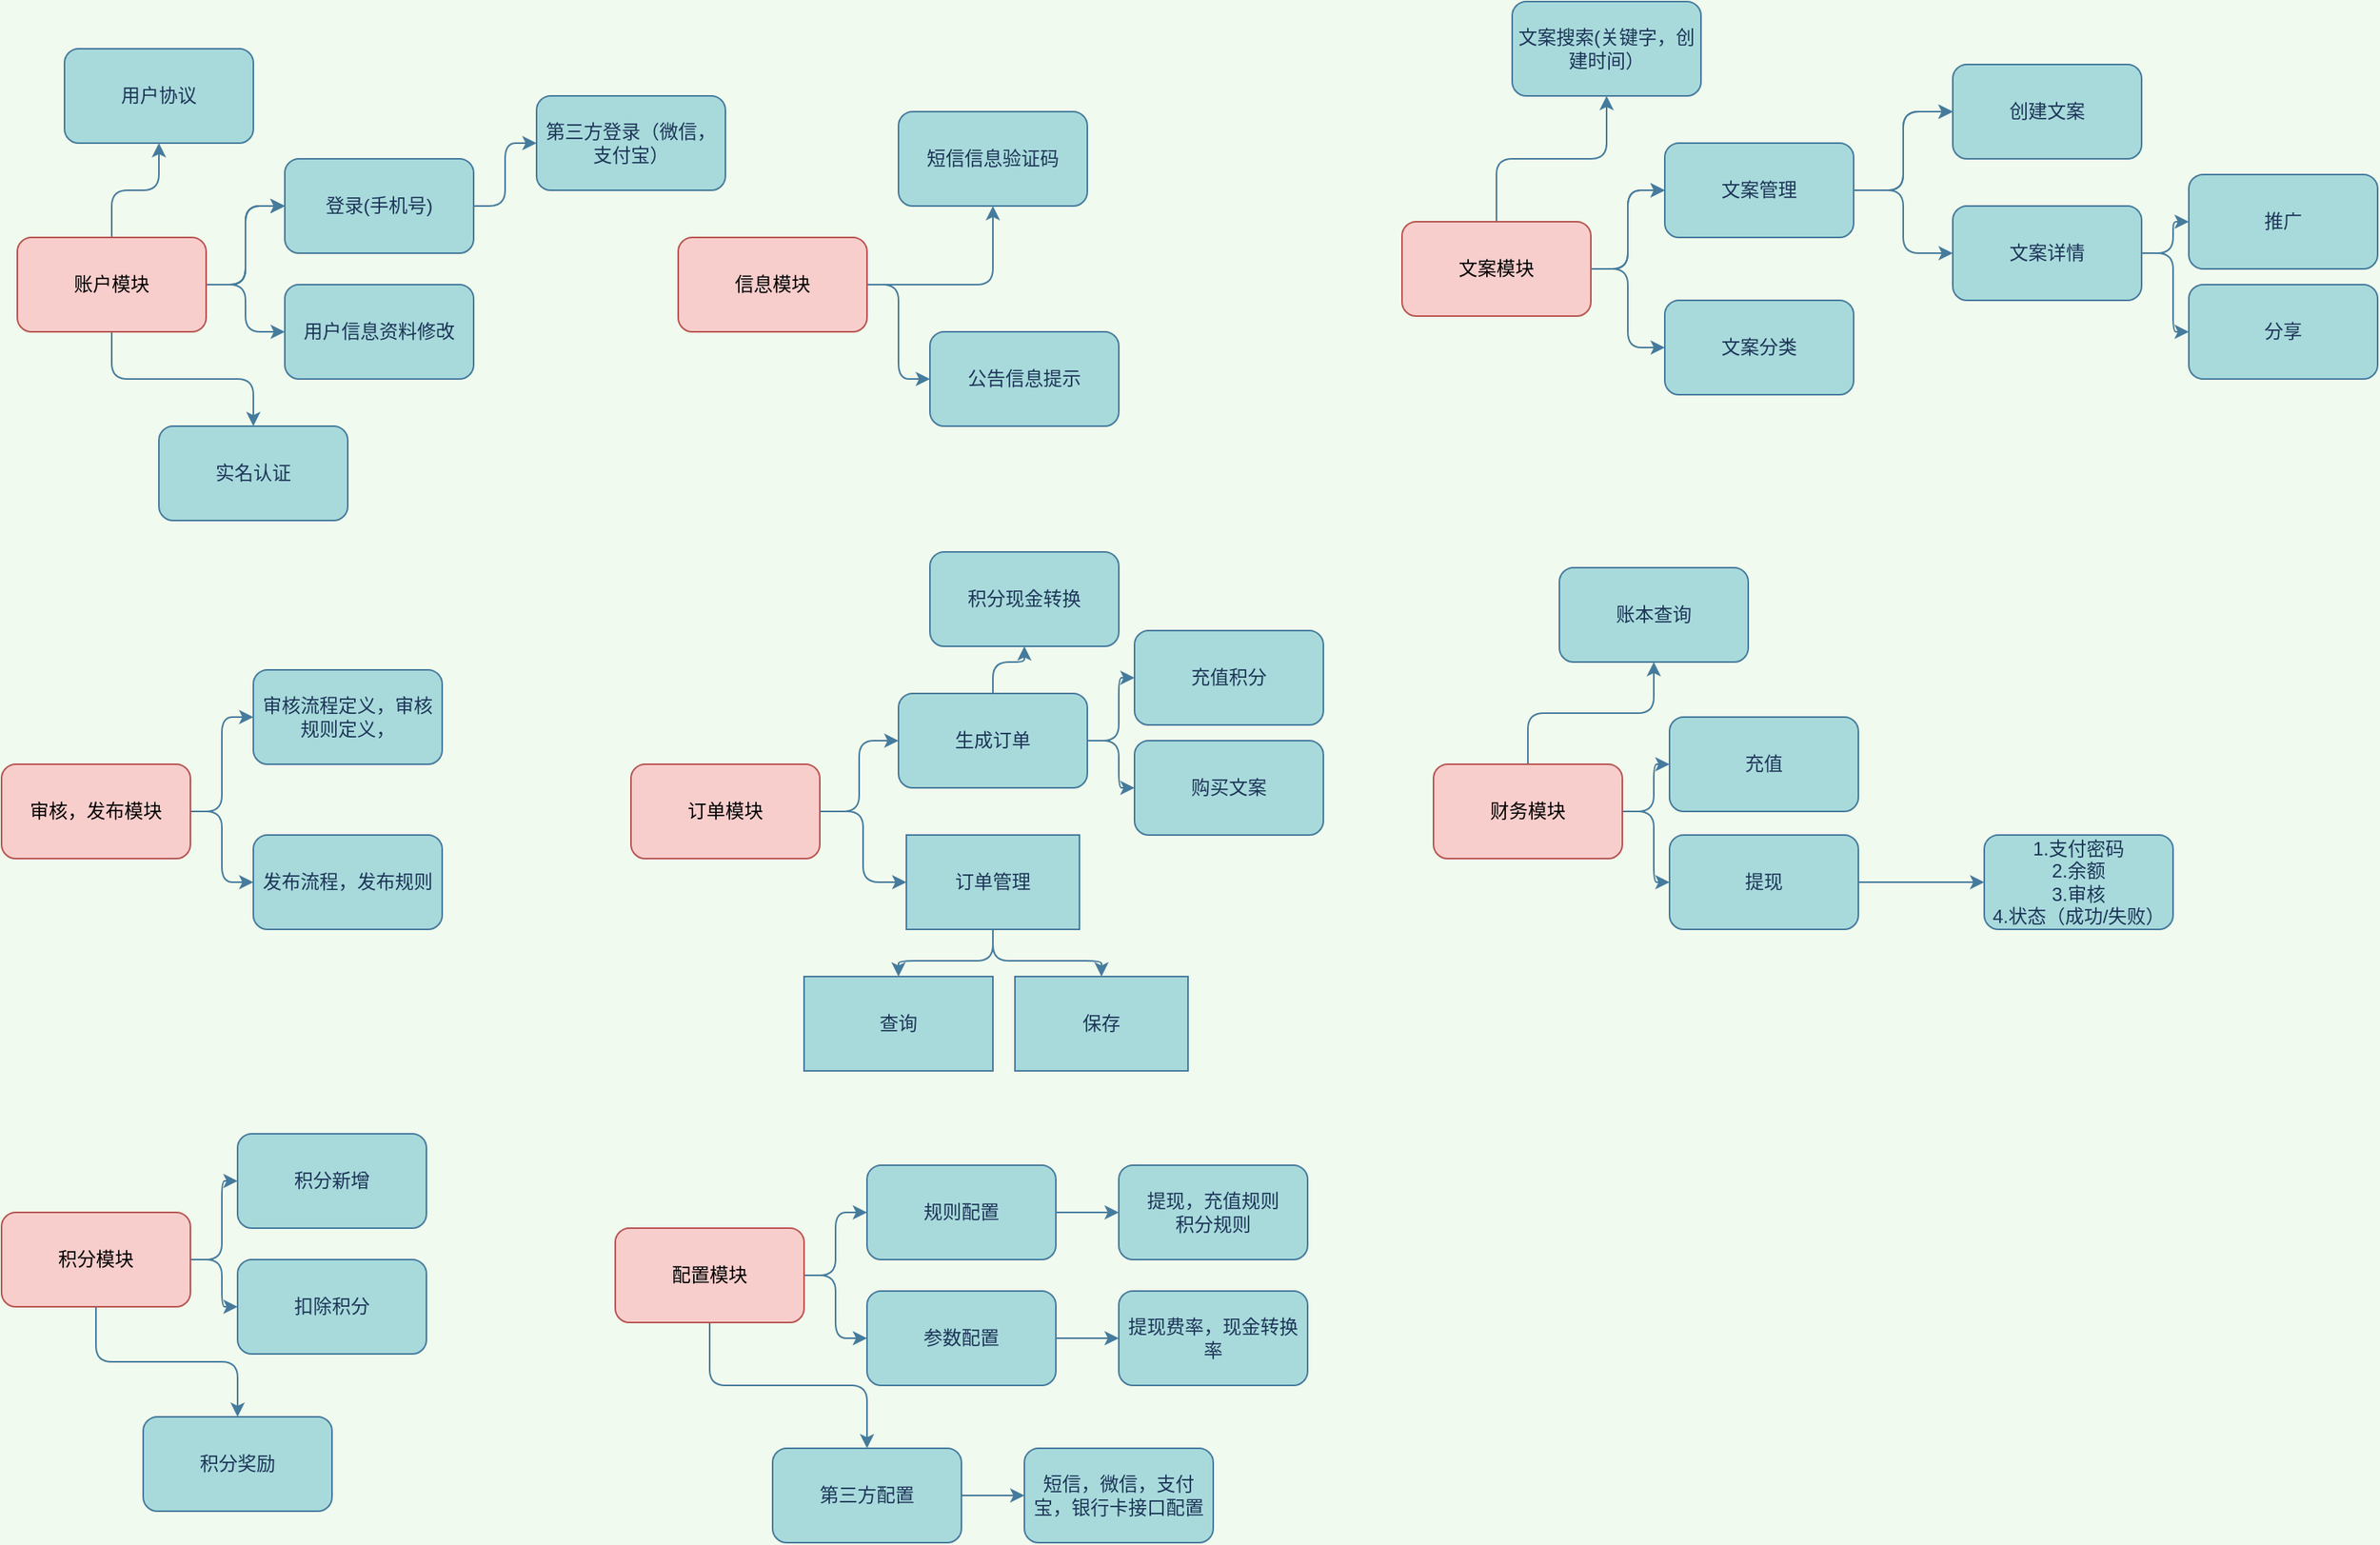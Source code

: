 <mxfile version="14.5.0" type="github">
  <diagram id="FW4lII9sdUF_YkFN8aO7" name="Page-1">
    <mxGraphModel dx="2249" dy="762" grid="1" gridSize="10" guides="1" tooltips="1" connect="1" arrows="1" fold="1" page="1" pageScale="1" pageWidth="827" pageHeight="1169" background="#F1FAEE" math="0" shadow="0">
      <root>
        <mxCell id="0" />
        <mxCell id="1" parent="0" />
        <mxCell id="DHZrgceb-NQtT_5Yl5VS-36" value="" style="edgeStyle=orthogonalEdgeStyle;curved=0;rounded=1;sketch=0;orthogonalLoop=1;jettySize=auto;html=1;strokeColor=#457B9D;fillColor=#A8DADC;fontColor=#1D3557;" edge="1" parent="1" source="DHZrgceb-NQtT_5Yl5VS-2" target="DHZrgceb-NQtT_5Yl5VS-35">
          <mxGeometry relative="1" as="geometry" />
        </mxCell>
        <mxCell id="DHZrgceb-NQtT_5Yl5VS-37" value="" style="edgeStyle=orthogonalEdgeStyle;curved=0;rounded=1;sketch=0;orthogonalLoop=1;jettySize=auto;html=1;strokeColor=#457B9D;fillColor=#A8DADC;fontColor=#1D3557;" edge="1" parent="1" source="DHZrgceb-NQtT_5Yl5VS-2" target="DHZrgceb-NQtT_5Yl5VS-35">
          <mxGeometry relative="1" as="geometry" />
        </mxCell>
        <mxCell id="DHZrgceb-NQtT_5Yl5VS-38" value="" style="edgeStyle=orthogonalEdgeStyle;curved=0;rounded=1;sketch=0;orthogonalLoop=1;jettySize=auto;html=1;strokeColor=#457B9D;fillColor=#A8DADC;fontColor=#1D3557;" edge="1" parent="1" source="DHZrgceb-NQtT_5Yl5VS-2" target="DHZrgceb-NQtT_5Yl5VS-35">
          <mxGeometry relative="1" as="geometry" />
        </mxCell>
        <mxCell id="DHZrgceb-NQtT_5Yl5VS-40" value="" style="edgeStyle=orthogonalEdgeStyle;curved=0;rounded=1;sketch=0;orthogonalLoop=1;jettySize=auto;html=1;strokeColor=#457B9D;fillColor=#A8DADC;fontColor=#1D3557;" edge="1" parent="1" source="DHZrgceb-NQtT_5Yl5VS-2" target="DHZrgceb-NQtT_5Yl5VS-39">
          <mxGeometry relative="1" as="geometry" />
        </mxCell>
        <mxCell id="DHZrgceb-NQtT_5Yl5VS-42" value="" style="edgeStyle=orthogonalEdgeStyle;curved=0;rounded=1;sketch=0;orthogonalLoop=1;jettySize=auto;html=1;strokeColor=#457B9D;fillColor=#A8DADC;fontColor=#1D3557;" edge="1" parent="1" source="DHZrgceb-NQtT_5Yl5VS-2" target="DHZrgceb-NQtT_5Yl5VS-41">
          <mxGeometry relative="1" as="geometry" />
        </mxCell>
        <mxCell id="DHZrgceb-NQtT_5Yl5VS-46" value="" style="edgeStyle=orthogonalEdgeStyle;curved=0;rounded=1;sketch=0;orthogonalLoop=1;jettySize=auto;html=1;strokeColor=#457B9D;fillColor=#A8DADC;fontColor=#1D3557;" edge="1" parent="1" source="DHZrgceb-NQtT_5Yl5VS-2" target="DHZrgceb-NQtT_5Yl5VS-45">
          <mxGeometry relative="1" as="geometry" />
        </mxCell>
        <mxCell id="DHZrgceb-NQtT_5Yl5VS-2" value="账户模块" style="rounded=1;whiteSpace=wrap;html=1;sketch=0;strokeColor=#b85450;fillColor=#f8cecc;" vertex="1" parent="1">
          <mxGeometry x="-220" y="250" width="120" height="60" as="geometry" />
        </mxCell>
        <mxCell id="DHZrgceb-NQtT_5Yl5VS-50" value="" style="edgeStyle=orthogonalEdgeStyle;curved=0;rounded=1;sketch=0;orthogonalLoop=1;jettySize=auto;html=1;strokeColor=#457B9D;fillColor=#A8DADC;fontColor=#1D3557;" edge="1" parent="1" source="DHZrgceb-NQtT_5Yl5VS-3" target="DHZrgceb-NQtT_5Yl5VS-49">
          <mxGeometry relative="1" as="geometry" />
        </mxCell>
        <mxCell id="DHZrgceb-NQtT_5Yl5VS-52" value="" style="edgeStyle=orthogonalEdgeStyle;curved=0;rounded=1;sketch=0;orthogonalLoop=1;jettySize=auto;html=1;strokeColor=#457B9D;fillColor=#A8DADC;fontColor=#1D3557;" edge="1" parent="1" source="DHZrgceb-NQtT_5Yl5VS-3" target="DHZrgceb-NQtT_5Yl5VS-51">
          <mxGeometry relative="1" as="geometry" />
        </mxCell>
        <mxCell id="DHZrgceb-NQtT_5Yl5VS-3" value="信息模块" style="whiteSpace=wrap;html=1;rounded=1;strokeColor=#b85450;fillColor=#f8cecc;sketch=0;" vertex="1" parent="1">
          <mxGeometry x="200" y="250" width="120" height="60" as="geometry" />
        </mxCell>
        <mxCell id="DHZrgceb-NQtT_5Yl5VS-32" value="" style="edgeStyle=orthogonalEdgeStyle;curved=0;rounded=1;sketch=0;orthogonalLoop=1;jettySize=auto;html=1;strokeColor=#457B9D;fillColor=#A8DADC;fontColor=#1D3557;" edge="1" parent="1" source="DHZrgceb-NQtT_5Yl5VS-5" target="DHZrgceb-NQtT_5Yl5VS-31">
          <mxGeometry relative="1" as="geometry" />
        </mxCell>
        <mxCell id="DHZrgceb-NQtT_5Yl5VS-34" value="" style="edgeStyle=orthogonalEdgeStyle;curved=0;rounded=1;sketch=0;orthogonalLoop=1;jettySize=auto;html=1;strokeColor=#457B9D;fillColor=#A8DADC;fontColor=#1D3557;" edge="1" parent="1" source="DHZrgceb-NQtT_5Yl5VS-5" target="DHZrgceb-NQtT_5Yl5VS-33">
          <mxGeometry relative="1" as="geometry" />
        </mxCell>
        <mxCell id="DHZrgceb-NQtT_5Yl5VS-5" value="审核，发布模块" style="whiteSpace=wrap;html=1;rounded=1;strokeColor=#b85450;fillColor=#f8cecc;sketch=0;" vertex="1" parent="1">
          <mxGeometry x="-230" y="585" width="120" height="60" as="geometry" />
        </mxCell>
        <mxCell id="DHZrgceb-NQtT_5Yl5VS-82" value="" style="edgeStyle=orthogonalEdgeStyle;curved=0;rounded=1;sketch=0;orthogonalLoop=1;jettySize=auto;html=1;strokeColor=#457B9D;fillColor=#A8DADC;fontColor=#1D3557;" edge="1" parent="1" source="DHZrgceb-NQtT_5Yl5VS-7" target="DHZrgceb-NQtT_5Yl5VS-81">
          <mxGeometry relative="1" as="geometry" />
        </mxCell>
        <mxCell id="DHZrgceb-NQtT_5Yl5VS-84" value="" style="edgeStyle=orthogonalEdgeStyle;curved=0;rounded=1;sketch=0;orthogonalLoop=1;jettySize=auto;html=1;strokeColor=#457B9D;fillColor=#A8DADC;fontColor=#1D3557;" edge="1" parent="1" source="DHZrgceb-NQtT_5Yl5VS-7" target="DHZrgceb-NQtT_5Yl5VS-83">
          <mxGeometry relative="1" as="geometry" />
        </mxCell>
        <mxCell id="DHZrgceb-NQtT_5Yl5VS-86" value="" style="edgeStyle=orthogonalEdgeStyle;curved=0;rounded=1;sketch=0;orthogonalLoop=1;jettySize=auto;html=1;strokeColor=#457B9D;fillColor=#A8DADC;fontColor=#1D3557;" edge="1" parent="1" source="DHZrgceb-NQtT_5Yl5VS-7" target="DHZrgceb-NQtT_5Yl5VS-85">
          <mxGeometry relative="1" as="geometry" />
        </mxCell>
        <mxCell id="DHZrgceb-NQtT_5Yl5VS-7" value="财务模块" style="whiteSpace=wrap;html=1;rounded=1;strokeColor=#b85450;fillColor=#f8cecc;sketch=0;" vertex="1" parent="1">
          <mxGeometry x="680" y="585" width="120" height="60" as="geometry" />
        </mxCell>
        <mxCell id="DHZrgceb-NQtT_5Yl5VS-54" value="" style="edgeStyle=orthogonalEdgeStyle;curved=0;rounded=1;sketch=0;orthogonalLoop=1;jettySize=auto;html=1;strokeColor=#457B9D;fillColor=#A8DADC;fontColor=#1D3557;" edge="1" parent="1" source="DHZrgceb-NQtT_5Yl5VS-9" target="DHZrgceb-NQtT_5Yl5VS-53">
          <mxGeometry relative="1" as="geometry" />
        </mxCell>
        <mxCell id="DHZrgceb-NQtT_5Yl5VS-74" value="" style="edgeStyle=orthogonalEdgeStyle;curved=0;rounded=1;sketch=0;orthogonalLoop=1;jettySize=auto;html=1;strokeColor=#457B9D;fillColor=#A8DADC;fontColor=#1D3557;entryX=0;entryY=0.5;entryDx=0;entryDy=0;" edge="1" parent="1" source="DHZrgceb-NQtT_5Yl5VS-9" target="DHZrgceb-NQtT_5Yl5VS-75">
          <mxGeometry relative="1" as="geometry">
            <mxPoint x="340" y="675" as="targetPoint" />
          </mxGeometry>
        </mxCell>
        <mxCell id="DHZrgceb-NQtT_5Yl5VS-9" value="订单模块" style="whiteSpace=wrap;html=1;rounded=1;strokeColor=#b85450;fillColor=#f8cecc;sketch=0;" vertex="1" parent="1">
          <mxGeometry x="170" y="585" width="120" height="60" as="geometry" />
        </mxCell>
        <mxCell id="DHZrgceb-NQtT_5Yl5VS-56" value="" style="edgeStyle=orthogonalEdgeStyle;curved=0;rounded=1;sketch=0;orthogonalLoop=1;jettySize=auto;html=1;strokeColor=#457B9D;fillColor=#A8DADC;fontColor=#1D3557;" edge="1" parent="1" source="DHZrgceb-NQtT_5Yl5VS-11" target="DHZrgceb-NQtT_5Yl5VS-55">
          <mxGeometry relative="1" as="geometry" />
        </mxCell>
        <mxCell id="DHZrgceb-NQtT_5Yl5VS-57" value="" style="edgeStyle=orthogonalEdgeStyle;curved=0;rounded=1;sketch=0;orthogonalLoop=1;jettySize=auto;html=1;strokeColor=#457B9D;fillColor=#A8DADC;fontColor=#1D3557;" edge="1" parent="1" source="DHZrgceb-NQtT_5Yl5VS-11" target="DHZrgceb-NQtT_5Yl5VS-55">
          <mxGeometry relative="1" as="geometry" />
        </mxCell>
        <mxCell id="DHZrgceb-NQtT_5Yl5VS-59" value="" style="edgeStyle=orthogonalEdgeStyle;curved=0;rounded=1;sketch=0;orthogonalLoop=1;jettySize=auto;html=1;strokeColor=#457B9D;fillColor=#A8DADC;fontColor=#1D3557;" edge="1" parent="1" source="DHZrgceb-NQtT_5Yl5VS-11" target="DHZrgceb-NQtT_5Yl5VS-58">
          <mxGeometry relative="1" as="geometry" />
        </mxCell>
        <mxCell id="DHZrgceb-NQtT_5Yl5VS-61" value="" style="edgeStyle=orthogonalEdgeStyle;curved=0;rounded=1;sketch=0;orthogonalLoop=1;jettySize=auto;html=1;strokeColor=#457B9D;fillColor=#A8DADC;fontColor=#1D3557;" edge="1" parent="1" source="DHZrgceb-NQtT_5Yl5VS-11" target="DHZrgceb-NQtT_5Yl5VS-60">
          <mxGeometry relative="1" as="geometry" />
        </mxCell>
        <mxCell id="DHZrgceb-NQtT_5Yl5VS-11" value="文案模块" style="whiteSpace=wrap;html=1;rounded=1;strokeColor=#b85450;fillColor=#f8cecc;sketch=0;" vertex="1" parent="1">
          <mxGeometry x="660" y="240" width="120" height="60" as="geometry" />
        </mxCell>
        <mxCell id="DHZrgceb-NQtT_5Yl5VS-90" value="" style="edgeStyle=orthogonalEdgeStyle;curved=0;rounded=1;sketch=0;orthogonalLoop=1;jettySize=auto;html=1;strokeColor=#457B9D;fillColor=#A8DADC;fontColor=#1D3557;" edge="1" parent="1" source="DHZrgceb-NQtT_5Yl5VS-13" target="DHZrgceb-NQtT_5Yl5VS-89">
          <mxGeometry relative="1" as="geometry" />
        </mxCell>
        <mxCell id="DHZrgceb-NQtT_5Yl5VS-92" value="" style="edgeStyle=orthogonalEdgeStyle;curved=0;rounded=1;sketch=0;orthogonalLoop=1;jettySize=auto;html=1;strokeColor=#457B9D;fillColor=#A8DADC;fontColor=#1D3557;" edge="1" parent="1" source="DHZrgceb-NQtT_5Yl5VS-13" target="DHZrgceb-NQtT_5Yl5VS-91">
          <mxGeometry relative="1" as="geometry" />
        </mxCell>
        <mxCell id="DHZrgceb-NQtT_5Yl5VS-94" value="" style="edgeStyle=orthogonalEdgeStyle;curved=0;rounded=1;sketch=0;orthogonalLoop=1;jettySize=auto;html=1;strokeColor=#457B9D;fillColor=#A8DADC;fontColor=#1D3557;" edge="1" parent="1" source="DHZrgceb-NQtT_5Yl5VS-13" target="DHZrgceb-NQtT_5Yl5VS-93">
          <mxGeometry relative="1" as="geometry" />
        </mxCell>
        <mxCell id="DHZrgceb-NQtT_5Yl5VS-13" value="积分模块" style="whiteSpace=wrap;html=1;rounded=1;strokeColor=#b85450;fillColor=#f8cecc;sketch=0;" vertex="1" parent="1">
          <mxGeometry x="-230" y="870" width="120" height="60" as="geometry" />
        </mxCell>
        <mxCell id="DHZrgceb-NQtT_5Yl5VS-31" value="审核流程定义，审核规则定义，" style="whiteSpace=wrap;html=1;rounded=1;fontColor=#1D3557;strokeColor=#457B9D;fillColor=#A8DADC;sketch=0;" vertex="1" parent="1">
          <mxGeometry x="-70" y="525" width="120" height="60" as="geometry" />
        </mxCell>
        <mxCell id="DHZrgceb-NQtT_5Yl5VS-33" value="发布流程，发布规则" style="whiteSpace=wrap;html=1;rounded=1;fontColor=#1D3557;strokeColor=#457B9D;fillColor=#A8DADC;sketch=0;" vertex="1" parent="1">
          <mxGeometry x="-70" y="630" width="120" height="60" as="geometry" />
        </mxCell>
        <mxCell id="DHZrgceb-NQtT_5Yl5VS-44" value="" style="edgeStyle=orthogonalEdgeStyle;curved=0;rounded=1;sketch=0;orthogonalLoop=1;jettySize=auto;html=1;strokeColor=#457B9D;fillColor=#A8DADC;fontColor=#1D3557;" edge="1" parent="1" source="DHZrgceb-NQtT_5Yl5VS-35" target="DHZrgceb-NQtT_5Yl5VS-43">
          <mxGeometry relative="1" as="geometry" />
        </mxCell>
        <mxCell id="DHZrgceb-NQtT_5Yl5VS-35" value="登录(手机号)" style="whiteSpace=wrap;html=1;rounded=1;fontColor=#1D3557;strokeColor=#457B9D;fillColor=#A8DADC;sketch=0;" vertex="1" parent="1">
          <mxGeometry x="-50" y="200" width="120" height="60" as="geometry" />
        </mxCell>
        <mxCell id="DHZrgceb-NQtT_5Yl5VS-39" value="用户信息资料修改" style="rounded=1;whiteSpace=wrap;html=1;sketch=0;strokeColor=#457B9D;fillColor=#A8DADC;fontColor=#1D3557;" vertex="1" parent="1">
          <mxGeometry x="-50" y="280" width="120" height="60" as="geometry" />
        </mxCell>
        <mxCell id="DHZrgceb-NQtT_5Yl5VS-41" value="实名认证" style="rounded=1;whiteSpace=wrap;html=1;sketch=0;strokeColor=#457B9D;fillColor=#A8DADC;fontColor=#1D3557;" vertex="1" parent="1">
          <mxGeometry x="-130" y="370" width="120" height="60" as="geometry" />
        </mxCell>
        <mxCell id="DHZrgceb-NQtT_5Yl5VS-43" value="第三方登录（微信，支付宝）" style="whiteSpace=wrap;html=1;rounded=1;fontColor=#1D3557;strokeColor=#457B9D;fillColor=#A8DADC;sketch=0;" vertex="1" parent="1">
          <mxGeometry x="110" y="160" width="120" height="60" as="geometry" />
        </mxCell>
        <mxCell id="DHZrgceb-NQtT_5Yl5VS-45" value="用户协议" style="rounded=1;whiteSpace=wrap;html=1;sketch=0;strokeColor=#457B9D;fillColor=#A8DADC;fontColor=#1D3557;" vertex="1" parent="1">
          <mxGeometry x="-190" y="130" width="120" height="60" as="geometry" />
        </mxCell>
        <mxCell id="DHZrgceb-NQtT_5Yl5VS-49" value="短信信息验证码" style="whiteSpace=wrap;html=1;rounded=1;fontColor=#1D3557;strokeColor=#457B9D;fillColor=#A8DADC;sketch=0;" vertex="1" parent="1">
          <mxGeometry x="340" y="170" width="120" height="60" as="geometry" />
        </mxCell>
        <mxCell id="DHZrgceb-NQtT_5Yl5VS-51" value="公告信息提示" style="whiteSpace=wrap;html=1;rounded=1;fontColor=#1D3557;strokeColor=#457B9D;fillColor=#A8DADC;sketch=0;" vertex="1" parent="1">
          <mxGeometry x="360" y="310" width="120" height="60" as="geometry" />
        </mxCell>
        <mxCell id="DHZrgceb-NQtT_5Yl5VS-68" value="" style="edgeStyle=orthogonalEdgeStyle;curved=0;rounded=1;sketch=0;orthogonalLoop=1;jettySize=auto;html=1;strokeColor=#457B9D;fillColor=#A8DADC;fontColor=#1D3557;" edge="1" parent="1" source="DHZrgceb-NQtT_5Yl5VS-53" target="DHZrgceb-NQtT_5Yl5VS-67">
          <mxGeometry relative="1" as="geometry" />
        </mxCell>
        <mxCell id="DHZrgceb-NQtT_5Yl5VS-70" value="" style="edgeStyle=orthogonalEdgeStyle;curved=0;rounded=1;sketch=0;orthogonalLoop=1;jettySize=auto;html=1;strokeColor=#457B9D;fillColor=#A8DADC;fontColor=#1D3557;" edge="1" parent="1" source="DHZrgceb-NQtT_5Yl5VS-53" target="DHZrgceb-NQtT_5Yl5VS-69">
          <mxGeometry relative="1" as="geometry" />
        </mxCell>
        <mxCell id="DHZrgceb-NQtT_5Yl5VS-72" value="" style="edgeStyle=orthogonalEdgeStyle;curved=0;rounded=1;sketch=0;orthogonalLoop=1;jettySize=auto;html=1;strokeColor=#457B9D;fillColor=#A8DADC;fontColor=#1D3557;" edge="1" parent="1" source="DHZrgceb-NQtT_5Yl5VS-53" target="DHZrgceb-NQtT_5Yl5VS-71">
          <mxGeometry relative="1" as="geometry" />
        </mxCell>
        <mxCell id="DHZrgceb-NQtT_5Yl5VS-53" value="生成订单" style="whiteSpace=wrap;html=1;rounded=1;fontColor=#1D3557;strokeColor=#457B9D;fillColor=#A8DADC;sketch=0;" vertex="1" parent="1">
          <mxGeometry x="340" y="540" width="120" height="60" as="geometry" />
        </mxCell>
        <mxCell id="DHZrgceb-NQtT_5Yl5VS-63" value="" style="edgeStyle=orthogonalEdgeStyle;curved=0;rounded=1;sketch=0;orthogonalLoop=1;jettySize=auto;html=1;strokeColor=#457B9D;fillColor=#A8DADC;fontColor=#1D3557;" edge="1" parent="1" source="DHZrgceb-NQtT_5Yl5VS-55" target="DHZrgceb-NQtT_5Yl5VS-62">
          <mxGeometry relative="1" as="geometry" />
        </mxCell>
        <mxCell id="DHZrgceb-NQtT_5Yl5VS-64" value="" style="edgeStyle=orthogonalEdgeStyle;curved=0;rounded=1;sketch=0;orthogonalLoop=1;jettySize=auto;html=1;strokeColor=#457B9D;fillColor=#A8DADC;fontColor=#1D3557;" edge="1" parent="1" source="DHZrgceb-NQtT_5Yl5VS-55" target="DHZrgceb-NQtT_5Yl5VS-62">
          <mxGeometry relative="1" as="geometry" />
        </mxCell>
        <mxCell id="DHZrgceb-NQtT_5Yl5VS-66" value="" style="edgeStyle=orthogonalEdgeStyle;curved=0;rounded=1;sketch=0;orthogonalLoop=1;jettySize=auto;html=1;strokeColor=#457B9D;fillColor=#A8DADC;fontColor=#1D3557;" edge="1" parent="1" source="DHZrgceb-NQtT_5Yl5VS-55" target="DHZrgceb-NQtT_5Yl5VS-65">
          <mxGeometry relative="1" as="geometry" />
        </mxCell>
        <mxCell id="DHZrgceb-NQtT_5Yl5VS-55" value="文案管理" style="whiteSpace=wrap;html=1;rounded=1;fontColor=#1D3557;strokeColor=#457B9D;fillColor=#A8DADC;sketch=0;" vertex="1" parent="1">
          <mxGeometry x="827" y="190" width="120" height="60" as="geometry" />
        </mxCell>
        <mxCell id="DHZrgceb-NQtT_5Yl5VS-58" value="文案分类" style="whiteSpace=wrap;html=1;rounded=1;fontColor=#1D3557;strokeColor=#457B9D;fillColor=#A8DADC;sketch=0;" vertex="1" parent="1">
          <mxGeometry x="827" y="290" width="120" height="60" as="geometry" />
        </mxCell>
        <mxCell id="DHZrgceb-NQtT_5Yl5VS-60" value="文案搜索(关键字，创建时间）" style="whiteSpace=wrap;html=1;rounded=1;fontColor=#1D3557;strokeColor=#457B9D;fillColor=#A8DADC;sketch=0;" vertex="1" parent="1">
          <mxGeometry x="730" y="100" width="120" height="60" as="geometry" />
        </mxCell>
        <mxCell id="DHZrgceb-NQtT_5Yl5VS-62" value="创建文案" style="whiteSpace=wrap;html=1;rounded=1;fontColor=#1D3557;strokeColor=#457B9D;fillColor=#A8DADC;sketch=0;" vertex="1" parent="1">
          <mxGeometry x="1010" y="140" width="120" height="60" as="geometry" />
        </mxCell>
        <mxCell id="DHZrgceb-NQtT_5Yl5VS-115" value="" style="edgeStyle=orthogonalEdgeStyle;curved=0;rounded=1;sketch=0;orthogonalLoop=1;jettySize=auto;html=1;strokeColor=#457B9D;fillColor=#A8DADC;fontColor=#1D3557;" edge="1" parent="1" source="DHZrgceb-NQtT_5Yl5VS-65" target="DHZrgceb-NQtT_5Yl5VS-114">
          <mxGeometry relative="1" as="geometry" />
        </mxCell>
        <mxCell id="DHZrgceb-NQtT_5Yl5VS-117" value="" style="edgeStyle=orthogonalEdgeStyle;curved=0;rounded=1;sketch=0;orthogonalLoop=1;jettySize=auto;html=1;strokeColor=#457B9D;fillColor=#A8DADC;fontColor=#1D3557;" edge="1" parent="1" source="DHZrgceb-NQtT_5Yl5VS-65" target="DHZrgceb-NQtT_5Yl5VS-116">
          <mxGeometry relative="1" as="geometry" />
        </mxCell>
        <mxCell id="DHZrgceb-NQtT_5Yl5VS-65" value="文案详情" style="whiteSpace=wrap;html=1;rounded=1;fontColor=#1D3557;strokeColor=#457B9D;fillColor=#A8DADC;sketch=0;" vertex="1" parent="1">
          <mxGeometry x="1010" y="230" width="120" height="60" as="geometry" />
        </mxCell>
        <mxCell id="DHZrgceb-NQtT_5Yl5VS-67" value="充值积分" style="whiteSpace=wrap;html=1;rounded=1;fontColor=#1D3557;strokeColor=#457B9D;fillColor=#A8DADC;sketch=0;" vertex="1" parent="1">
          <mxGeometry x="490" y="500" width="120" height="60" as="geometry" />
        </mxCell>
        <mxCell id="DHZrgceb-NQtT_5Yl5VS-69" value="购买文案" style="whiteSpace=wrap;html=1;rounded=1;fontColor=#1D3557;strokeColor=#457B9D;fillColor=#A8DADC;sketch=0;" vertex="1" parent="1">
          <mxGeometry x="490" y="570" width="120" height="60" as="geometry" />
        </mxCell>
        <mxCell id="DHZrgceb-NQtT_5Yl5VS-71" value="积分现金转换" style="whiteSpace=wrap;html=1;rounded=1;fontColor=#1D3557;strokeColor=#457B9D;fillColor=#A8DADC;sketch=0;" vertex="1" parent="1">
          <mxGeometry x="360" y="450" width="120" height="60" as="geometry" />
        </mxCell>
        <mxCell id="DHZrgceb-NQtT_5Yl5VS-78" value="" style="edgeStyle=orthogonalEdgeStyle;curved=0;rounded=1;sketch=0;orthogonalLoop=1;jettySize=auto;html=1;strokeColor=#457B9D;fillColor=#A8DADC;fontColor=#1D3557;" edge="1" parent="1" source="DHZrgceb-NQtT_5Yl5VS-75" target="DHZrgceb-NQtT_5Yl5VS-77">
          <mxGeometry relative="1" as="geometry" />
        </mxCell>
        <mxCell id="DHZrgceb-NQtT_5Yl5VS-80" value="" style="edgeStyle=orthogonalEdgeStyle;curved=0;rounded=1;sketch=0;orthogonalLoop=1;jettySize=auto;html=1;strokeColor=#457B9D;fillColor=#A8DADC;fontColor=#1D3557;" edge="1" parent="1" source="DHZrgceb-NQtT_5Yl5VS-75" target="DHZrgceb-NQtT_5Yl5VS-79">
          <mxGeometry relative="1" as="geometry" />
        </mxCell>
        <mxCell id="DHZrgceb-NQtT_5Yl5VS-75" value="订单管理" style="rounded=0;whiteSpace=wrap;html=1;sketch=0;strokeColor=#457B9D;fillColor=#A8DADC;fontColor=#1D3557;" vertex="1" parent="1">
          <mxGeometry x="345" y="630" width="110" height="60" as="geometry" />
        </mxCell>
        <mxCell id="DHZrgceb-NQtT_5Yl5VS-77" value="查询" style="whiteSpace=wrap;html=1;rounded=0;fontColor=#1D3557;strokeColor=#457B9D;fillColor=#A8DADC;sketch=0;" vertex="1" parent="1">
          <mxGeometry x="280" y="720" width="120" height="60" as="geometry" />
        </mxCell>
        <mxCell id="DHZrgceb-NQtT_5Yl5VS-79" value="保存" style="rounded=0;whiteSpace=wrap;html=1;sketch=0;strokeColor=#457B9D;fillColor=#A8DADC;fontColor=#1D3557;" vertex="1" parent="1">
          <mxGeometry x="414" y="720" width="110" height="60" as="geometry" />
        </mxCell>
        <mxCell id="DHZrgceb-NQtT_5Yl5VS-81" value="充值" style="whiteSpace=wrap;html=1;rounded=1;strokeColor=#457B9D;fillColor=#A8DADC;sketch=0;fontColor=#1D3557;" vertex="1" parent="1">
          <mxGeometry x="830" y="555" width="120" height="60" as="geometry" />
        </mxCell>
        <mxCell id="DHZrgceb-NQtT_5Yl5VS-88" value="" style="edgeStyle=orthogonalEdgeStyle;curved=0;rounded=1;sketch=0;orthogonalLoop=1;jettySize=auto;html=1;strokeColor=#457B9D;fillColor=#A8DADC;fontColor=#1D3557;" edge="1" parent="1" source="DHZrgceb-NQtT_5Yl5VS-83" target="DHZrgceb-NQtT_5Yl5VS-87">
          <mxGeometry relative="1" as="geometry" />
        </mxCell>
        <mxCell id="DHZrgceb-NQtT_5Yl5VS-83" value="提现" style="whiteSpace=wrap;html=1;rounded=1;strokeColor=#457B9D;fillColor=#A8DADC;sketch=0;fontColor=#1D3557;" vertex="1" parent="1">
          <mxGeometry x="830" y="630" width="120" height="60" as="geometry" />
        </mxCell>
        <mxCell id="DHZrgceb-NQtT_5Yl5VS-85" value="账本查询" style="whiteSpace=wrap;html=1;rounded=1;strokeColor=#457B9D;fillColor=#A8DADC;sketch=0;fontColor=#1D3557;" vertex="1" parent="1">
          <mxGeometry x="760" y="460" width="120" height="60" as="geometry" />
        </mxCell>
        <mxCell id="DHZrgceb-NQtT_5Yl5VS-87" value="1.支付密码&lt;br&gt;2.余额&lt;br&gt;3.审核&lt;br&gt;4.状态（成功/失败）" style="whiteSpace=wrap;html=1;rounded=1;fontColor=#1D3557;strokeColor=#457B9D;fillColor=#A8DADC;sketch=0;" vertex="1" parent="1">
          <mxGeometry x="1030" y="630" width="120" height="60" as="geometry" />
        </mxCell>
        <mxCell id="DHZrgceb-NQtT_5Yl5VS-89" value="积分新增" style="whiteSpace=wrap;html=1;rounded=1;fontColor=#1D3557;strokeColor=#457B9D;fillColor=#A8DADC;sketch=0;" vertex="1" parent="1">
          <mxGeometry x="-80" y="820" width="120" height="60" as="geometry" />
        </mxCell>
        <mxCell id="DHZrgceb-NQtT_5Yl5VS-91" value="扣除积分" style="whiteSpace=wrap;html=1;rounded=1;fontColor=#1D3557;strokeColor=#457B9D;fillColor=#A8DADC;sketch=0;" vertex="1" parent="1">
          <mxGeometry x="-80" y="900" width="120" height="60" as="geometry" />
        </mxCell>
        <mxCell id="DHZrgceb-NQtT_5Yl5VS-93" value="积分奖励" style="whiteSpace=wrap;html=1;rounded=1;fontColor=#1D3557;strokeColor=#457B9D;fillColor=#A8DADC;sketch=0;" vertex="1" parent="1">
          <mxGeometry x="-140" y="1000" width="120" height="60" as="geometry" />
        </mxCell>
        <mxCell id="DHZrgceb-NQtT_5Yl5VS-103" value="" style="edgeStyle=orthogonalEdgeStyle;curved=0;rounded=1;sketch=0;orthogonalLoop=1;jettySize=auto;html=1;strokeColor=#457B9D;fillColor=#A8DADC;fontColor=#1D3557;" edge="1" parent="1" source="DHZrgceb-NQtT_5Yl5VS-95" target="DHZrgceb-NQtT_5Yl5VS-102">
          <mxGeometry relative="1" as="geometry" />
        </mxCell>
        <mxCell id="DHZrgceb-NQtT_5Yl5VS-105" value="" style="edgeStyle=orthogonalEdgeStyle;curved=0;rounded=1;sketch=0;orthogonalLoop=1;jettySize=auto;html=1;strokeColor=#457B9D;fillColor=#A8DADC;fontColor=#1D3557;" edge="1" parent="1" source="DHZrgceb-NQtT_5Yl5VS-95" target="DHZrgceb-NQtT_5Yl5VS-104">
          <mxGeometry relative="1" as="geometry" />
        </mxCell>
        <mxCell id="DHZrgceb-NQtT_5Yl5VS-107" value="" style="edgeStyle=orthogonalEdgeStyle;curved=0;rounded=1;sketch=0;orthogonalLoop=1;jettySize=auto;html=1;strokeColor=#457B9D;fillColor=#A8DADC;fontColor=#1D3557;" edge="1" parent="1" source="DHZrgceb-NQtT_5Yl5VS-95" target="DHZrgceb-NQtT_5Yl5VS-106">
          <mxGeometry relative="1" as="geometry" />
        </mxCell>
        <mxCell id="DHZrgceb-NQtT_5Yl5VS-95" value="配置模块" style="rounded=1;whiteSpace=wrap;html=1;sketch=0;strokeColor=#b85450;fillColor=#f8cecc;" vertex="1" parent="1">
          <mxGeometry x="160" y="880" width="120" height="60" as="geometry" />
        </mxCell>
        <mxCell id="DHZrgceb-NQtT_5Yl5VS-109" value="" style="edgeStyle=orthogonalEdgeStyle;curved=0;rounded=1;sketch=0;orthogonalLoop=1;jettySize=auto;html=1;strokeColor=#457B9D;fillColor=#A8DADC;fontColor=#1D3557;" edge="1" parent="1" source="DHZrgceb-NQtT_5Yl5VS-102" target="DHZrgceb-NQtT_5Yl5VS-108">
          <mxGeometry relative="1" as="geometry" />
        </mxCell>
        <mxCell id="DHZrgceb-NQtT_5Yl5VS-102" value="规则配置" style="whiteSpace=wrap;html=1;rounded=1;fontColor=#1D3557;strokeColor=#457B9D;fillColor=#A8DADC;sketch=0;" vertex="1" parent="1">
          <mxGeometry x="320" y="840" width="120" height="60" as="geometry" />
        </mxCell>
        <mxCell id="DHZrgceb-NQtT_5Yl5VS-111" value="" style="edgeStyle=orthogonalEdgeStyle;curved=0;rounded=1;sketch=0;orthogonalLoop=1;jettySize=auto;html=1;strokeColor=#457B9D;fillColor=#A8DADC;fontColor=#1D3557;" edge="1" parent="1" source="DHZrgceb-NQtT_5Yl5VS-104" target="DHZrgceb-NQtT_5Yl5VS-110">
          <mxGeometry relative="1" as="geometry" />
        </mxCell>
        <mxCell id="DHZrgceb-NQtT_5Yl5VS-104" value="参数配置" style="rounded=1;whiteSpace=wrap;html=1;sketch=0;strokeColor=#457B9D;fillColor=#A8DADC;fontColor=#1D3557;" vertex="1" parent="1">
          <mxGeometry x="320" y="920" width="120" height="60" as="geometry" />
        </mxCell>
        <mxCell id="DHZrgceb-NQtT_5Yl5VS-113" value="" style="edgeStyle=orthogonalEdgeStyle;curved=0;rounded=1;sketch=0;orthogonalLoop=1;jettySize=auto;html=1;strokeColor=#457B9D;fillColor=#A8DADC;fontColor=#1D3557;" edge="1" parent="1" source="DHZrgceb-NQtT_5Yl5VS-106" target="DHZrgceb-NQtT_5Yl5VS-112">
          <mxGeometry relative="1" as="geometry" />
        </mxCell>
        <mxCell id="DHZrgceb-NQtT_5Yl5VS-106" value="第三方配置" style="rounded=1;whiteSpace=wrap;html=1;sketch=0;strokeColor=#457B9D;fillColor=#A8DADC;fontColor=#1D3557;" vertex="1" parent="1">
          <mxGeometry x="260" y="1020" width="120" height="60" as="geometry" />
        </mxCell>
        <mxCell id="DHZrgceb-NQtT_5Yl5VS-108" value="提现，充值规则&lt;br&gt;积分规则" style="whiteSpace=wrap;html=1;rounded=1;fontColor=#1D3557;strokeColor=#457B9D;fillColor=#A8DADC;sketch=0;" vertex="1" parent="1">
          <mxGeometry x="480" y="840" width="120" height="60" as="geometry" />
        </mxCell>
        <mxCell id="DHZrgceb-NQtT_5Yl5VS-110" value="提现费率，现金转换率" style="whiteSpace=wrap;html=1;rounded=1;fontColor=#1D3557;strokeColor=#457B9D;fillColor=#A8DADC;sketch=0;" vertex="1" parent="1">
          <mxGeometry x="480" y="920" width="120" height="60" as="geometry" />
        </mxCell>
        <mxCell id="DHZrgceb-NQtT_5Yl5VS-112" value="短信，微信，支付宝，银行卡接口配置" style="whiteSpace=wrap;html=1;rounded=1;fontColor=#1D3557;strokeColor=#457B9D;fillColor=#A8DADC;sketch=0;" vertex="1" parent="1">
          <mxGeometry x="420" y="1020" width="120" height="60" as="geometry" />
        </mxCell>
        <mxCell id="DHZrgceb-NQtT_5Yl5VS-114" value="推广" style="whiteSpace=wrap;html=1;rounded=1;fontColor=#1D3557;strokeColor=#457B9D;fillColor=#A8DADC;sketch=0;" vertex="1" parent="1">
          <mxGeometry x="1160" y="210" width="120" height="60" as="geometry" />
        </mxCell>
        <mxCell id="DHZrgceb-NQtT_5Yl5VS-116" value="分享" style="whiteSpace=wrap;html=1;rounded=1;fontColor=#1D3557;strokeColor=#457B9D;fillColor=#A8DADC;sketch=0;" vertex="1" parent="1">
          <mxGeometry x="1160" y="280" width="120" height="60" as="geometry" />
        </mxCell>
      </root>
    </mxGraphModel>
  </diagram>
</mxfile>
